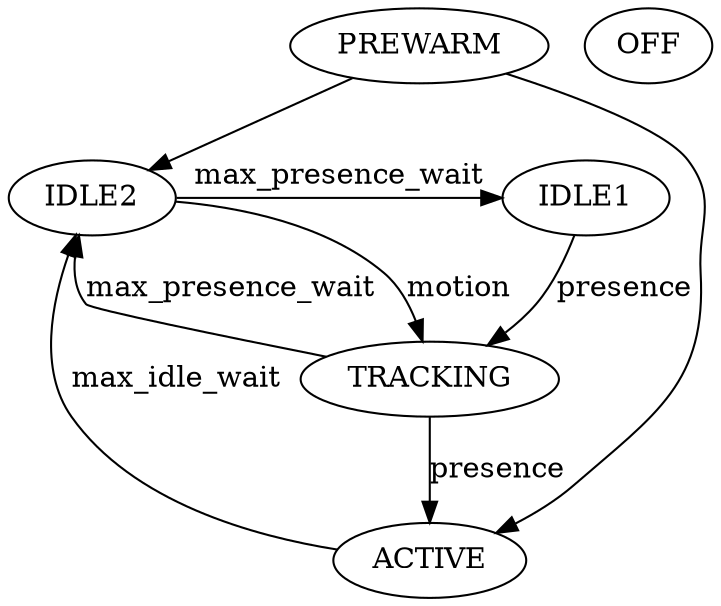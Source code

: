 digraph {
  {
    rank = same;
    IDLE1;
    IDLE2;
  }
  TRACKING;
  ACTIVE;
  PREWARM;
  OFF;

  IDLE1 -> TRACKING [label="presence"];
  IDLE2 -> TRACKING [label="motion"];
  TRACKING -> ACTIVE [label="presence"];
  ACTIVE -> IDLE2 [label="max_idle_wait"];
  IDLE2 -> IDLE1 [label="max_presence_wait"];
  TRACKING -> IDLE2 [label="max_presence_wait"];

  PREWARM -> ACTIVE;
  PREWARM -> IDLE2;
}
